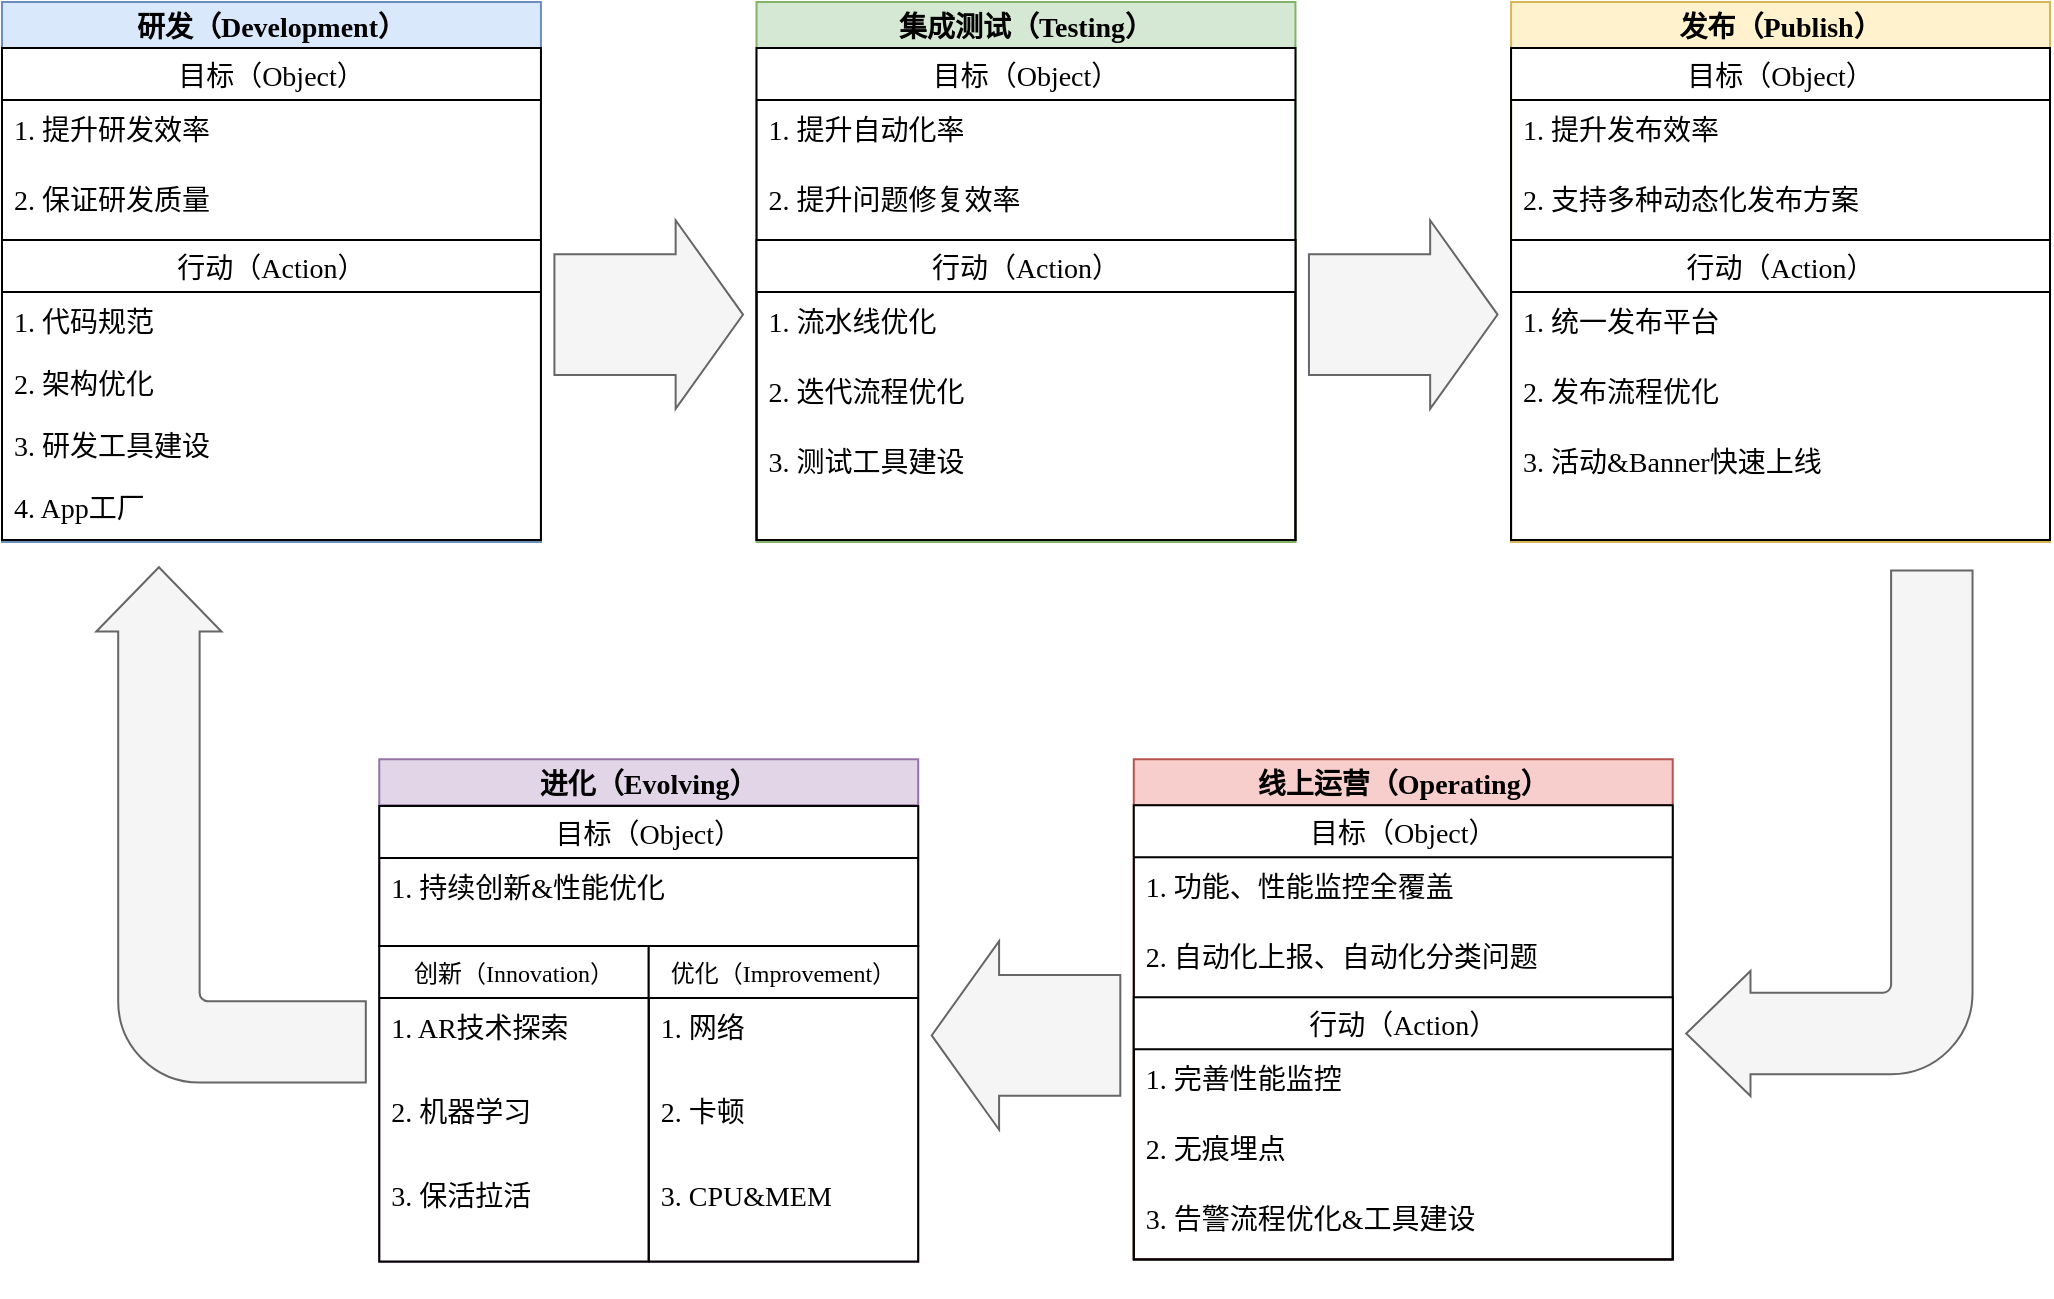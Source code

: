 <mxfile version="14.9.0" type="github">
  <diagram id="56d5cwKqSaM5CAUNt2u1" name="Page-1">
    <mxGraphModel dx="1437" dy="757" grid="1" gridSize="10" guides="1" tooltips="1" connect="1" arrows="1" fold="1" page="1" pageScale="1" pageWidth="827" pageHeight="1169" math="0" shadow="0">
      <root>
        <mxCell id="0" />
        <mxCell id="1" parent="0" />
        <mxCell id="L8apB9JfnStRnjPAshZa-1" value="研发（Development）" style="swimlane;fontFamily=腾讯体;fillColor=#dae8fc;strokeColor=#6c8ebf;fontSize=14;" parent="1" vertex="1">
          <mxGeometry x="200" y="310" width="269.47" height="270" as="geometry">
            <mxRectangle x="120" y="230" width="60" height="23" as="alternateBounds" />
          </mxGeometry>
        </mxCell>
        <mxCell id="L8apB9JfnStRnjPAshZa-6" value="目标（Object）" style="swimlane;fontStyle=0;childLayout=stackLayout;horizontal=1;startSize=26;horizontalStack=0;resizeParent=1;resizeParentMax=0;resizeLast=0;collapsible=1;marginBottom=0;fontFamily=腾讯体;fontSize=14;" parent="L8apB9JfnStRnjPAshZa-1" vertex="1">
          <mxGeometry y="22.99" width="269.47" height="96.064" as="geometry">
            <mxRectangle y="96" width="50" height="26" as="alternateBounds" />
          </mxGeometry>
        </mxCell>
        <mxCell id="L8apB9JfnStRnjPAshZa-7" value="1. 提升研发效率" style="text;strokeColor=none;fillColor=none;align=left;verticalAlign=top;spacingLeft=4;spacingRight=4;overflow=hidden;rotatable=0;points=[[0,0.5],[1,0.5]];portConstraint=eastwest;fontFamily=腾讯体;fontSize=14;" parent="L8apB9JfnStRnjPAshZa-6" vertex="1">
          <mxGeometry y="26" width="269.47" height="35.032" as="geometry" />
        </mxCell>
        <mxCell id="L8apB9JfnStRnjPAshZa-9" value="2. 保证研发质量" style="text;strokeColor=none;fillColor=none;align=left;verticalAlign=top;spacingLeft=4;spacingRight=4;overflow=hidden;rotatable=0;points=[[0,0.5],[1,0.5]];portConstraint=eastwest;fontFamily=腾讯体;fontSize=14;" parent="L8apB9JfnStRnjPAshZa-6" vertex="1">
          <mxGeometry y="61.032" width="269.47" height="35.032" as="geometry" />
        </mxCell>
        <mxCell id="L8apB9JfnStRnjPAshZa-2" value="行动（Action）" style="swimlane;fontStyle=0;childLayout=stackLayout;horizontal=1;startSize=26;horizontalStack=0;resizeParent=1;resizeParentMax=0;resizeLast=0;collapsible=1;marginBottom=0;fontFamily=腾讯体;fontSize=14;" parent="L8apB9JfnStRnjPAshZa-1" vertex="1">
          <mxGeometry y="119.05" width="269.47" height="150" as="geometry">
            <mxRectangle y="96" width="50" height="26" as="alternateBounds" />
          </mxGeometry>
        </mxCell>
        <mxCell id="L8apB9JfnStRnjPAshZa-3" value="1. 代码规范" style="text;strokeColor=none;fillColor=none;align=left;verticalAlign=top;spacingLeft=4;spacingRight=4;overflow=hidden;rotatable=0;points=[[0,0.5],[1,0.5]];portConstraint=eastwest;fontFamily=腾讯体;fontSize=14;" parent="L8apB9JfnStRnjPAshZa-2" vertex="1">
          <mxGeometry y="26" width="269.47" height="31" as="geometry" />
        </mxCell>
        <mxCell id="L8apB9JfnStRnjPAshZa-4" value="2. 架构优化" style="text;strokeColor=none;fillColor=none;align=left;verticalAlign=top;spacingLeft=4;spacingRight=4;overflow=hidden;rotatable=0;points=[[0,0.5],[1,0.5]];portConstraint=eastwest;fontFamily=腾讯体;fontSize=14;" parent="L8apB9JfnStRnjPAshZa-2" vertex="1">
          <mxGeometry y="57" width="269.47" height="31" as="geometry" />
        </mxCell>
        <mxCell id="L8apB9JfnStRnjPAshZa-5" value="3. 研发工具建设" style="text;strokeColor=none;fillColor=none;align=left;verticalAlign=top;spacingLeft=4;spacingRight=4;overflow=hidden;rotatable=0;points=[[0,0.5],[1,0.5]];portConstraint=eastwest;fontFamily=腾讯体;fontSize=14;" parent="L8apB9JfnStRnjPAshZa-2" vertex="1">
          <mxGeometry y="88" width="269.47" height="31" as="geometry" />
        </mxCell>
        <mxCell id="CWINZO2F3piruVkiMPYv-1" value="4. App工厂" style="text;strokeColor=none;fillColor=none;align=left;verticalAlign=top;spacingLeft=4;spacingRight=4;overflow=hidden;rotatable=0;points=[[0,0.5],[1,0.5]];portConstraint=eastwest;fontFamily=腾讯体;fontSize=14;" vertex="1" parent="L8apB9JfnStRnjPAshZa-2">
          <mxGeometry y="119" width="269.47" height="31" as="geometry" />
        </mxCell>
        <mxCell id="L8apB9JfnStRnjPAshZa-10" value="集成测试（Testing）" style="swimlane;fontFamily=腾讯体;fillColor=#d5e8d4;strokeColor=#82b366;fontSize=14;" parent="1" vertex="1">
          <mxGeometry x="577.26" y="310" width="269.47" height="270" as="geometry">
            <mxRectangle x="120" y="230" width="60" height="23" as="alternateBounds" />
          </mxGeometry>
        </mxCell>
        <mxCell id="L8apB9JfnStRnjPAshZa-11" value="目标（Object）" style="swimlane;fontStyle=0;childLayout=stackLayout;horizontal=1;startSize=26;horizontalStack=0;resizeParent=1;resizeParentMax=0;resizeLast=0;collapsible=1;marginBottom=0;fontFamily=腾讯体;fontSize=14;" parent="L8apB9JfnStRnjPAshZa-10" vertex="1">
          <mxGeometry y="22.99" width="269.474" height="246.068" as="geometry">
            <mxRectangle y="96" width="50" height="26" as="alternateBounds" />
          </mxGeometry>
        </mxCell>
        <mxCell id="L8apB9JfnStRnjPAshZa-12" value="1. 提升自动化率" style="text;strokeColor=none;fillColor=none;align=left;verticalAlign=top;spacingLeft=4;spacingRight=4;overflow=hidden;rotatable=0;points=[[0,0.5],[1,0.5]];portConstraint=eastwest;fontFamily=腾讯体;fontSize=14;" parent="L8apB9JfnStRnjPAshZa-11" vertex="1">
          <mxGeometry y="26" width="269.474" height="35.032" as="geometry" />
        </mxCell>
        <mxCell id="L8apB9JfnStRnjPAshZa-13" value="2. 提升问题修复效率" style="text;strokeColor=none;fillColor=none;align=left;verticalAlign=top;spacingLeft=4;spacingRight=4;overflow=hidden;rotatable=0;points=[[0,0.5],[1,0.5]];portConstraint=eastwest;fontFamily=腾讯体;fontSize=14;" parent="L8apB9JfnStRnjPAshZa-11" vertex="1">
          <mxGeometry y="61.032" width="269.474" height="35.032" as="geometry" />
        </mxCell>
        <mxCell id="L8apB9JfnStRnjPAshZa-14" value="行动（Action）" style="swimlane;fontStyle=0;childLayout=stackLayout;horizontal=1;startSize=26;horizontalStack=0;resizeParent=1;resizeParentMax=0;resizeLast=0;collapsible=1;marginBottom=0;fontFamily=腾讯体;fontSize=14;" parent="L8apB9JfnStRnjPAshZa-11" vertex="1">
          <mxGeometry y="96.064" width="269.474" height="150.004" as="geometry">
            <mxRectangle y="96" width="50" height="26" as="alternateBounds" />
          </mxGeometry>
        </mxCell>
        <mxCell id="L8apB9JfnStRnjPAshZa-15" value="1. 流水线优化" style="text;strokeColor=none;fillColor=none;align=left;verticalAlign=top;spacingLeft=4;spacingRight=4;overflow=hidden;rotatable=0;points=[[0,0.5],[1,0.5]];portConstraint=eastwest;fontFamily=腾讯体;fontSize=14;" parent="L8apB9JfnStRnjPAshZa-14" vertex="1">
          <mxGeometry y="26" width="269.474" height="35.032" as="geometry" />
        </mxCell>
        <mxCell id="L8apB9JfnStRnjPAshZa-16" value="2. 迭代流程优化" style="text;strokeColor=none;fillColor=none;align=left;verticalAlign=top;spacingLeft=4;spacingRight=4;overflow=hidden;rotatable=0;points=[[0,0.5],[1,0.5]];portConstraint=eastwest;fontFamily=腾讯体;fontSize=14;" parent="L8apB9JfnStRnjPAshZa-14" vertex="1">
          <mxGeometry y="61.032" width="269.474" height="35.032" as="geometry" />
        </mxCell>
        <mxCell id="L8apB9JfnStRnjPAshZa-17" value="3. 测试工具建设" style="text;strokeColor=none;fillColor=none;align=left;verticalAlign=top;spacingLeft=4;spacingRight=4;overflow=hidden;rotatable=0;points=[[0,0.5],[1,0.5]];portConstraint=eastwest;fontFamily=腾讯体;fontSize=14;" parent="L8apB9JfnStRnjPAshZa-14" vertex="1">
          <mxGeometry y="96.064" width="269.474" height="53.94" as="geometry" />
        </mxCell>
        <mxCell id="L8apB9JfnStRnjPAshZa-18" value="发布（Publish）" style="swimlane;fontFamily=腾讯体;fillColor=#fff2cc;strokeColor=#d6b656;fontSize=14;" parent="1" vertex="1">
          <mxGeometry x="954.53" y="310" width="269.47" height="270" as="geometry">
            <mxRectangle x="120" y="230" width="60" height="23" as="alternateBounds" />
          </mxGeometry>
        </mxCell>
        <mxCell id="L8apB9JfnStRnjPAshZa-19" value="目标（Object）" style="swimlane;fontStyle=0;childLayout=stackLayout;horizontal=1;startSize=26;horizontalStack=0;resizeParent=1;resizeParentMax=0;resizeLast=0;collapsible=1;marginBottom=0;fontFamily=腾讯体;fontSize=14;" parent="L8apB9JfnStRnjPAshZa-18" vertex="1">
          <mxGeometry y="22.99" width="269.474" height="246.068" as="geometry">
            <mxRectangle y="96" width="50" height="26" as="alternateBounds" />
          </mxGeometry>
        </mxCell>
        <mxCell id="L8apB9JfnStRnjPAshZa-20" value="1. 提升发布效率" style="text;strokeColor=none;fillColor=none;align=left;verticalAlign=top;spacingLeft=4;spacingRight=4;overflow=hidden;rotatable=0;points=[[0,0.5],[1,0.5]];portConstraint=eastwest;fontFamily=腾讯体;fontSize=14;" parent="L8apB9JfnStRnjPAshZa-19" vertex="1">
          <mxGeometry y="26" width="269.474" height="35.032" as="geometry" />
        </mxCell>
        <mxCell id="L8apB9JfnStRnjPAshZa-21" value="2. 支持多种动态化发布方案" style="text;strokeColor=none;fillColor=none;align=left;verticalAlign=top;spacingLeft=4;spacingRight=4;overflow=hidden;rotatable=0;points=[[0,0.5],[1,0.5]];portConstraint=eastwest;fontFamily=腾讯体;fontSize=14;" parent="L8apB9JfnStRnjPAshZa-19" vertex="1">
          <mxGeometry y="61.032" width="269.474" height="35.032" as="geometry" />
        </mxCell>
        <mxCell id="L8apB9JfnStRnjPAshZa-22" value="行动（Action）" style="swimlane;fontStyle=0;childLayout=stackLayout;horizontal=1;startSize=26;horizontalStack=0;resizeParent=1;resizeParentMax=0;resizeLast=0;collapsible=1;marginBottom=0;fontFamily=腾讯体;fontSize=14;" parent="L8apB9JfnStRnjPAshZa-19" vertex="1">
          <mxGeometry y="96.064" width="269.474" height="150.004" as="geometry">
            <mxRectangle y="96" width="50" height="26" as="alternateBounds" />
          </mxGeometry>
        </mxCell>
        <mxCell id="L8apB9JfnStRnjPAshZa-23" value="1. 统一发布平台" style="text;strokeColor=none;fillColor=none;align=left;verticalAlign=top;spacingLeft=4;spacingRight=4;overflow=hidden;rotatable=0;points=[[0,0.5],[1,0.5]];portConstraint=eastwest;fontFamily=腾讯体;fontSize=14;" parent="L8apB9JfnStRnjPAshZa-22" vertex="1">
          <mxGeometry y="26" width="269.474" height="35.032" as="geometry" />
        </mxCell>
        <mxCell id="L8apB9JfnStRnjPAshZa-24" value="2. 发布流程优化" style="text;strokeColor=none;fillColor=none;align=left;verticalAlign=top;spacingLeft=4;spacingRight=4;overflow=hidden;rotatable=0;points=[[0,0.5],[1,0.5]];portConstraint=eastwest;fontFamily=腾讯体;fontSize=14;" parent="L8apB9JfnStRnjPAshZa-22" vertex="1">
          <mxGeometry y="61.032" width="269.474" height="35.032" as="geometry" />
        </mxCell>
        <mxCell id="L8apB9JfnStRnjPAshZa-25" value="3. 活动&amp;Banner快速上线" style="text;strokeColor=none;fillColor=none;align=left;verticalAlign=top;spacingLeft=4;spacingRight=4;overflow=hidden;rotatable=0;points=[[0,0.5],[1,0.5]];portConstraint=eastwest;fontFamily=腾讯体;fontSize=14;" parent="L8apB9JfnStRnjPAshZa-22" vertex="1">
          <mxGeometry y="96.064" width="269.474" height="53.94" as="geometry" />
        </mxCell>
        <mxCell id="L8apB9JfnStRnjPAshZa-26" value="线上运营（Operating）" style="swimlane;fontFamily=腾讯体;fillColor=#f8cecc;strokeColor=#b85450;fontSize=14;" parent="1" vertex="1">
          <mxGeometry x="765.89" y="688.62" width="269.47" height="250" as="geometry">
            <mxRectangle x="120" y="230" width="60" height="23" as="alternateBounds" />
          </mxGeometry>
        </mxCell>
        <mxCell id="L8apB9JfnStRnjPAshZa-27" value="目标（Object）" style="swimlane;fontStyle=0;childLayout=stackLayout;horizontal=1;startSize=26;horizontalStack=0;resizeParent=1;resizeParentMax=0;resizeLast=0;collapsible=1;marginBottom=0;fontFamily=腾讯体;fontSize=14;" parent="L8apB9JfnStRnjPAshZa-26" vertex="1">
          <mxGeometry y="22.99" width="269.474" height="227.16" as="geometry">
            <mxRectangle y="96" width="50" height="26" as="alternateBounds" />
          </mxGeometry>
        </mxCell>
        <mxCell id="L8apB9JfnStRnjPAshZa-28" value="1. 功能、性能监控全覆盖" style="text;strokeColor=none;fillColor=none;align=left;verticalAlign=top;spacingLeft=4;spacingRight=4;overflow=hidden;rotatable=0;points=[[0,0.5],[1,0.5]];portConstraint=eastwest;fontFamily=腾讯体;fontSize=14;" parent="L8apB9JfnStRnjPAshZa-27" vertex="1">
          <mxGeometry y="26" width="269.474" height="35.032" as="geometry" />
        </mxCell>
        <mxCell id="L8apB9JfnStRnjPAshZa-29" value="2. 自动化上报、自动化分类问题" style="text;strokeColor=none;fillColor=none;align=left;verticalAlign=top;spacingLeft=4;spacingRight=4;overflow=hidden;rotatable=0;points=[[0,0.5],[1,0.5]];portConstraint=eastwest;fontFamily=腾讯体;fontSize=14;" parent="L8apB9JfnStRnjPAshZa-27" vertex="1">
          <mxGeometry y="61.032" width="269.474" height="35.032" as="geometry" />
        </mxCell>
        <mxCell id="L8apB9JfnStRnjPAshZa-30" value="行动（Action）" style="swimlane;fontStyle=0;childLayout=stackLayout;horizontal=1;startSize=26;horizontalStack=0;resizeParent=1;resizeParentMax=0;resizeLast=0;collapsible=1;marginBottom=0;fontFamily=腾讯体;fontSize=14;" parent="L8apB9JfnStRnjPAshZa-27" vertex="1">
          <mxGeometry y="96.064" width="269.474" height="131.096" as="geometry">
            <mxRectangle y="96" width="50" height="26" as="alternateBounds" />
          </mxGeometry>
        </mxCell>
        <mxCell id="L8apB9JfnStRnjPAshZa-31" value="1. 完善性能监控" style="text;strokeColor=none;fillColor=none;align=left;verticalAlign=top;spacingLeft=4;spacingRight=4;overflow=hidden;rotatable=0;points=[[0,0.5],[1,0.5]];portConstraint=eastwest;fontFamily=腾讯体;fontSize=14;" parent="L8apB9JfnStRnjPAshZa-30" vertex="1">
          <mxGeometry y="26" width="269.474" height="35.032" as="geometry" />
        </mxCell>
        <mxCell id="L8apB9JfnStRnjPAshZa-32" value="2. 无痕埋点" style="text;strokeColor=none;fillColor=none;align=left;verticalAlign=top;spacingLeft=4;spacingRight=4;overflow=hidden;rotatable=0;points=[[0,0.5],[1,0.5]];portConstraint=eastwest;fontFamily=腾讯体;fontSize=14;" parent="L8apB9JfnStRnjPAshZa-30" vertex="1">
          <mxGeometry y="61.032" width="269.474" height="35.032" as="geometry" />
        </mxCell>
        <mxCell id="L8apB9JfnStRnjPAshZa-33" value="3. 告警流程优化&amp;工具建设" style="text;strokeColor=none;fillColor=none;align=left;verticalAlign=top;spacingLeft=4;spacingRight=4;overflow=hidden;rotatable=0;points=[[0,0.5],[1,0.5]];portConstraint=eastwest;fontFamily=腾讯体;fontSize=14;" parent="L8apB9JfnStRnjPAshZa-30" vertex="1">
          <mxGeometry y="96.064" width="269.474" height="35.032" as="geometry" />
        </mxCell>
        <mxCell id="L8apB9JfnStRnjPAshZa-34" value="进化（Evolving）" style="swimlane;fontFamily=腾讯体;fillColor=#e1d5e7;strokeColor=#9673a6;fontSize=14;" parent="1" vertex="1">
          <mxGeometry x="388.63" y="688.62" width="269.47" height="251.38" as="geometry">
            <mxRectangle x="120" y="230" width="60" height="23" as="alternateBounds" />
          </mxGeometry>
        </mxCell>
        <mxCell id="L8apB9JfnStRnjPAshZa-35" value="目标（Object）" style="swimlane;fontStyle=0;childLayout=stackLayout;horizontal=1;startSize=26;horizontalStack=0;resizeParent=1;resizeParentMax=0;resizeLast=0;collapsible=1;marginBottom=0;fontFamily=腾讯体;fontSize=14;" parent="L8apB9JfnStRnjPAshZa-34" vertex="1">
          <mxGeometry y="23.38" width="269.47" height="70" as="geometry">
            <mxRectangle y="96" width="50" height="26" as="alternateBounds" />
          </mxGeometry>
        </mxCell>
        <mxCell id="L8apB9JfnStRnjPAshZa-36" value="1. 持续创新&amp;性能优化" style="text;strokeColor=none;fillColor=none;align=left;verticalAlign=top;spacingLeft=4;spacingRight=4;overflow=hidden;rotatable=0;points=[[0,0.5],[1,0.5]];portConstraint=eastwest;fontFamily=腾讯体;fontSize=14;" parent="L8apB9JfnStRnjPAshZa-35" vertex="1">
          <mxGeometry y="26" width="269.47" height="44" as="geometry" />
        </mxCell>
        <mxCell id="L8apB9JfnStRnjPAshZa-47" value="" style="group;fontSize=14;" parent="L8apB9JfnStRnjPAshZa-34" vertex="1" connectable="0">
          <mxGeometry y="93.384" width="269.474" height="175.16" as="geometry" />
        </mxCell>
        <mxCell id="L8apB9JfnStRnjPAshZa-38" value="创新（Innovation）" style="swimlane;fontStyle=0;childLayout=stackLayout;horizontal=1;startSize=26;horizontalStack=0;resizeParent=1;resizeParentMax=0;resizeLast=0;collapsible=1;marginBottom=0;fontFamily=腾讯体;fontSize=12;" parent="L8apB9JfnStRnjPAshZa-47" vertex="1">
          <mxGeometry width="134.737" height="157.712" as="geometry">
            <mxRectangle y="96" width="50" height="26" as="alternateBounds" />
          </mxGeometry>
        </mxCell>
        <mxCell id="L8apB9JfnStRnjPAshZa-39" value="1. AR技术探索" style="text;strokeColor=none;fillColor=none;align=left;verticalAlign=top;spacingLeft=4;spacingRight=4;overflow=hidden;rotatable=0;points=[[0,0.5],[1,0.5]];portConstraint=eastwest;fontFamily=腾讯体;fontSize=14;" parent="L8apB9JfnStRnjPAshZa-38" vertex="1">
          <mxGeometry y="26" width="134.737" height="42.106" as="geometry" />
        </mxCell>
        <mxCell id="L8apB9JfnStRnjPAshZa-40" value="2. 机器学习" style="text;strokeColor=none;fillColor=none;align=left;verticalAlign=top;spacingLeft=4;spacingRight=4;overflow=hidden;rotatable=0;points=[[0,0.5],[1,0.5]];portConstraint=eastwest;fontFamily=腾讯体;fontSize=14;" parent="L8apB9JfnStRnjPAshZa-38" vertex="1">
          <mxGeometry y="68.106" width="134.737" height="42.106" as="geometry" />
        </mxCell>
        <mxCell id="L8apB9JfnStRnjPAshZa-41" value="3. 保活拉活" style="text;strokeColor=none;fillColor=none;align=left;verticalAlign=top;spacingLeft=4;spacingRight=4;overflow=hidden;rotatable=0;points=[[0,0.5],[1,0.5]];portConstraint=eastwest;fontFamily=腾讯体;fontSize=14;" parent="L8apB9JfnStRnjPAshZa-38" vertex="1">
          <mxGeometry y="110.212" width="134.737" height="47.5" as="geometry" />
        </mxCell>
        <mxCell id="L8apB9JfnStRnjPAshZa-43" value="优化（Improvement）" style="swimlane;fontStyle=0;childLayout=stackLayout;horizontal=1;startSize=26;horizontalStack=0;resizeParent=1;resizeParentMax=0;resizeLast=0;collapsible=1;marginBottom=0;fontFamily=腾讯体;fontSize=12;" parent="L8apB9JfnStRnjPAshZa-47" vertex="1">
          <mxGeometry x="134.737" width="134.737" height="157.712" as="geometry">
            <mxRectangle x="100" width="50" height="26" as="alternateBounds" />
          </mxGeometry>
        </mxCell>
        <mxCell id="L8apB9JfnStRnjPAshZa-44" value="1. 网络" style="text;strokeColor=none;fillColor=none;align=left;verticalAlign=top;spacingLeft=4;spacingRight=4;overflow=hidden;rotatable=0;points=[[0,0.5],[1,0.5]];portConstraint=eastwest;fontFamily=腾讯体;fontSize=14;" parent="L8apB9JfnStRnjPAshZa-43" vertex="1">
          <mxGeometry y="26" width="134.737" height="42.106" as="geometry" />
        </mxCell>
        <mxCell id="L8apB9JfnStRnjPAshZa-45" value="2. 卡顿" style="text;strokeColor=none;fillColor=none;align=left;verticalAlign=top;spacingLeft=4;spacingRight=4;overflow=hidden;rotatable=0;points=[[0,0.5],[1,0.5]];portConstraint=eastwest;fontFamily=腾讯体;fontSize=14;" parent="L8apB9JfnStRnjPAshZa-43" vertex="1">
          <mxGeometry y="68.106" width="134.737" height="42.106" as="geometry" />
        </mxCell>
        <mxCell id="L8apB9JfnStRnjPAshZa-46" value="3. CPU&amp;MEM" style="text;strokeColor=none;fillColor=none;align=left;verticalAlign=top;spacingLeft=4;spacingRight=4;overflow=hidden;rotatable=0;points=[[0,0.5],[1,0.5]];portConstraint=eastwest;fontFamily=腾讯体;fontSize=14;" parent="L8apB9JfnStRnjPAshZa-43" vertex="1">
          <mxGeometry y="110.212" width="134.737" height="47.5" as="geometry" />
        </mxCell>
        <mxCell id="L8apB9JfnStRnjPAshZa-48" value="" style="html=1;shadow=0;dashed=0;align=center;verticalAlign=middle;shape=mxgraph.arrows2.arrow;dy=0.36;dx=33.71;notch=0;fontFamily=TTTF;fontSize=14;fillColor=#f5f5f5;strokeColor=#666666;fontColor=#333333;" parent="1" vertex="1">
          <mxGeometry x="476.211" y="419.138" width="94.316" height="94.317" as="geometry" />
        </mxCell>
        <mxCell id="L8apB9JfnStRnjPAshZa-49" value="" style="html=1;shadow=0;dashed=0;align=center;verticalAlign=middle;shape=mxgraph.arrows2.arrow;dy=0.36;dx=33.71;notch=0;fontFamily=TTTF;fontSize=14;fillColor=#f5f5f5;strokeColor=#666666;fontColor=#333333;" parent="1" vertex="1">
          <mxGeometry x="853.474" y="419.138" width="94.316" height="94.317" as="geometry" />
        </mxCell>
        <mxCell id="L8apB9JfnStRnjPAshZa-50" value="" style="html=1;shadow=0;dashed=0;align=center;verticalAlign=middle;shape=mxgraph.arrows2.arrow;dy=0.36;dx=33.71;notch=0;fontFamily=TTTF;fontSize=14;fillColor=#f5f5f5;strokeColor=#666666;fontColor=#333333;rotation=-180;" parent="1" vertex="1">
          <mxGeometry x="664.842" y="779.564" width="94.316" height="94.317" as="geometry" />
        </mxCell>
        <mxCell id="L8apB9JfnStRnjPAshZa-51" value="" style="html=1;shadow=0;dashed=0;align=center;verticalAlign=middle;shape=mxgraph.arrows2.bendArrow;dy=20.36;dx=32.14;notch=0;arrowHead=62.57;rounded=1;fontFamily=TTTF;fontSize=14;rotation=-90;fillColor=#f5f5f5;strokeColor=#666666;fontColor=#333333;" parent="1" vertex="1">
          <mxGeometry x="185.691" y="654.096" width="257.684" height="134.739" as="geometry" />
        </mxCell>
        <mxCell id="L8apB9JfnStRnjPAshZa-52" value="" style="html=1;shadow=0;dashed=0;align=center;verticalAlign=middle;shape=mxgraph.arrows2.bendArrow;dy=20.36;dx=32.14;notch=0;arrowHead=62.57;rounded=1;fontFamily=TTTF;fontSize=14;rotation=-180;fillColor=#f5f5f5;strokeColor=#666666;fontColor=#333333;" parent="1" vertex="1">
          <mxGeometry x="1042.105" y="594.299" width="143.158" height="262.74" as="geometry" />
        </mxCell>
      </root>
    </mxGraphModel>
  </diagram>
</mxfile>
